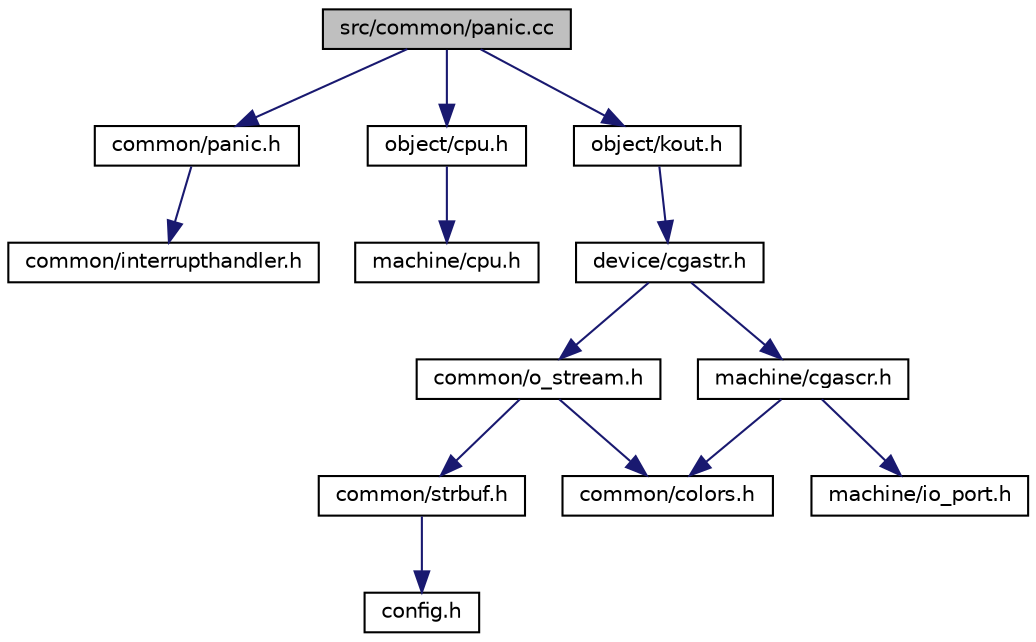 digraph "src/common/panic.cc"
{
  bgcolor="transparent";
  edge [fontname="Helvetica",fontsize="10",labelfontname="Helvetica",labelfontsize="10"];
  node [fontname="Helvetica",fontsize="10",shape=record];
  Node1 [label="src/common/panic.cc",height=0.2,width=0.4,color="black", fillcolor="grey75", style="filled", fontcolor="black"];
  Node1 -> Node2 [color="midnightblue",fontsize="10",style="solid",fontname="Helvetica"];
  Node2 [label="common/panic.h",height=0.2,width=0.4,color="black",URL="$panic_8h.html"];
  Node2 -> Node3 [color="midnightblue",fontsize="10",style="solid",fontname="Helvetica"];
  Node3 [label="common/interrupthandler.h",height=0.2,width=0.4,color="black",URL="$interrupthandler_8h.html"];
  Node1 -> Node4 [color="midnightblue",fontsize="10",style="solid",fontname="Helvetica"];
  Node4 [label="object/cpu.h",height=0.2,width=0.4,color="black",URL="$object_2cpu_8h.html",tooltip="alles notwendige zum nutzen der in main.cc deklarierten globalen Variable cpu "];
  Node4 -> Node5 [color="midnightblue",fontsize="10",style="solid",fontname="Helvetica"];
  Node5 [label="machine/cpu.h",height=0.2,width=0.4,color="black",URL="$machine_2cpu_8h.html"];
  Node1 -> Node6 [color="midnightblue",fontsize="10",style="solid",fontname="Helvetica"];
  Node6 [label="object/kout.h",height=0.2,width=0.4,color="black",URL="$kout_8h.html",tooltip="alles notwendige zum nutzen der in main.cc deklarierten globalen Variable kout "];
  Node6 -> Node7 [color="midnightblue",fontsize="10",style="solid",fontname="Helvetica"];
  Node7 [label="device/cgastr.h",height=0.2,width=0.4,color="black",URL="$cgastr_8h.html"];
  Node7 -> Node8 [color="midnightblue",fontsize="10",style="solid",fontname="Helvetica"];
  Node8 [label="common/o_stream.h",height=0.2,width=0.4,color="black",URL="$o__stream_8h.html"];
  Node8 -> Node9 [color="midnightblue",fontsize="10",style="solid",fontname="Helvetica"];
  Node9 [label="common/strbuf.h",height=0.2,width=0.4,color="black",URL="$strbuf_8h.html"];
  Node9 -> Node10 [color="midnightblue",fontsize="10",style="solid",fontname="Helvetica"];
  Node10 [label="config.h",height=0.2,width=0.4,color="black",URL="$config_8h.html",tooltip="verschiedene defines für Einstellungen "];
  Node8 -> Node11 [color="midnightblue",fontsize="10",style="solid",fontname="Helvetica"];
  Node11 [label="common/colors.h",height=0.2,width=0.4,color="black",URL="$colors_8h.html"];
  Node7 -> Node12 [color="midnightblue",fontsize="10",style="solid",fontname="Helvetica"];
  Node12 [label="machine/cgascr.h",height=0.2,width=0.4,color="black",URL="$cgascr_8h.html"];
  Node12 -> Node13 [color="midnightblue",fontsize="10",style="solid",fontname="Helvetica"];
  Node13 [label="machine/io_port.h",height=0.2,width=0.4,color="black",URL="$io__port_8h.html"];
  Node12 -> Node11 [color="midnightblue",fontsize="10",style="solid",fontname="Helvetica"];
}
